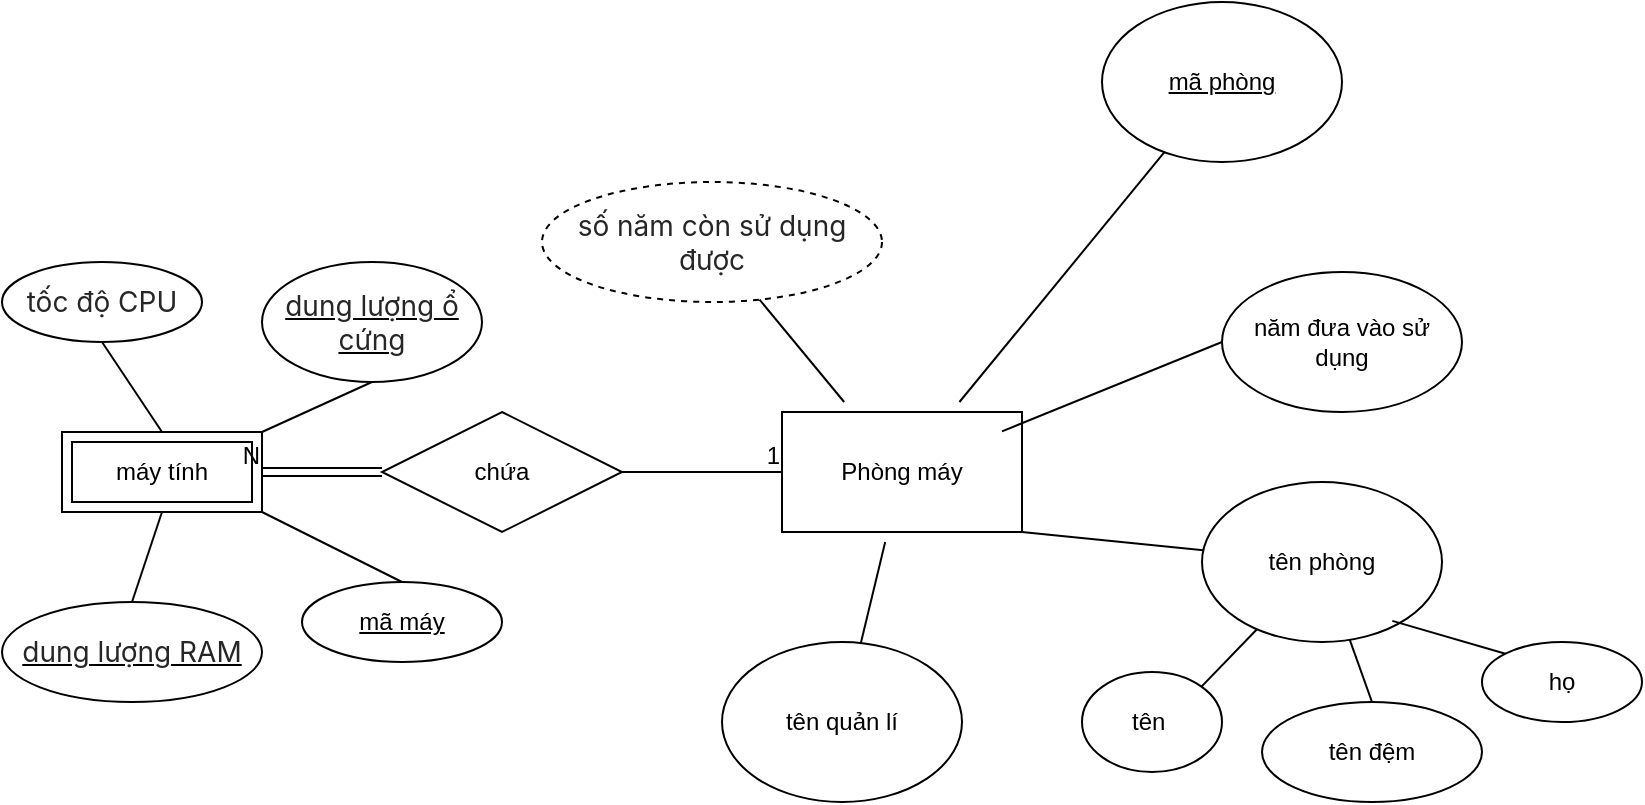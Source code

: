 <mxfile version="26.1.1">
  <diagram name="Page-1" id="qhgoGy7bYhkN9zKAqpuB">
    <mxGraphModel dx="1050" dy="557" grid="1" gridSize="10" guides="1" tooltips="1" connect="1" arrows="1" fold="1" page="1" pageScale="1" pageWidth="850" pageHeight="1100" math="0" shadow="0">
      <root>
        <mxCell id="0" />
        <mxCell id="1" parent="0" />
        <mxCell id="I1_2ZgMA4ZxC9SnLvwjF-6" value="" style="group" vertex="1" connectable="0" parent="1">
          <mxGeometry x="400" y="350" width="120" height="70" as="geometry" />
        </mxCell>
        <mxCell id="I1_2ZgMA4ZxC9SnLvwjF-1" value="" style="rounded=0;whiteSpace=wrap;html=1;" vertex="1" parent="I1_2ZgMA4ZxC9SnLvwjF-6">
          <mxGeometry y="5" width="120" height="60" as="geometry" />
        </mxCell>
        <mxCell id="I1_2ZgMA4ZxC9SnLvwjF-2" value="Phòng máy" style="text;html=1;align=center;verticalAlign=middle;whiteSpace=wrap;rounded=0;" vertex="1" parent="I1_2ZgMA4ZxC9SnLvwjF-6">
          <mxGeometry x="10" width="100" height="70" as="geometry" />
        </mxCell>
        <mxCell id="I1_2ZgMA4ZxC9SnLvwjF-8" value="" style="endArrow=none;html=1;rounded=0;" edge="1" parent="1" source="I1_2ZgMA4ZxC9SnLvwjF-2" target="I1_2ZgMA4ZxC9SnLvwjF-7">
          <mxGeometry width="50" height="50" relative="1" as="geometry">
            <mxPoint x="460" y="260" as="sourcePoint" />
            <mxPoint x="290" y="250" as="targetPoint" />
          </mxGeometry>
        </mxCell>
        <mxCell id="I1_2ZgMA4ZxC9SnLvwjF-11" value="năm đưa vào sử dụng" style="ellipse;whiteSpace=wrap;html=1;container=1;" vertex="1" parent="1">
          <mxGeometry x="620" y="285" width="120" height="70" as="geometry">
            <mxRectangle x="320" y="280" width="160" height="30" as="alternateBounds" />
          </mxGeometry>
        </mxCell>
        <mxCell id="I1_2ZgMA4ZxC9SnLvwjF-12" value="" style="endArrow=none;html=1;rounded=0;entryX=0;entryY=0.5;entryDx=0;entryDy=0;" edge="1" parent="1" source="I1_2ZgMA4ZxC9SnLvwjF-2" target="I1_2ZgMA4ZxC9SnLvwjF-11">
          <mxGeometry width="50" height="50" relative="1" as="geometry">
            <mxPoint x="240" y="330" as="sourcePoint" />
            <mxPoint x="310" y="310" as="targetPoint" />
          </mxGeometry>
        </mxCell>
        <mxCell id="I1_2ZgMA4ZxC9SnLvwjF-13" value="" style="group" vertex="1" connectable="0" parent="1">
          <mxGeometry x="560" y="150" width="120" height="80" as="geometry" />
        </mxCell>
        <mxCell id="I1_2ZgMA4ZxC9SnLvwjF-7" value="" style="ellipse;whiteSpace=wrap;html=1;" vertex="1" parent="I1_2ZgMA4ZxC9SnLvwjF-13">
          <mxGeometry width="120" height="80" as="geometry" />
        </mxCell>
        <mxCell id="I1_2ZgMA4ZxC9SnLvwjF-9" value="&lt;u&gt;mã phòng&lt;/u&gt;" style="text;html=1;align=center;verticalAlign=middle;whiteSpace=wrap;rounded=0;" vertex="1" parent="I1_2ZgMA4ZxC9SnLvwjF-13">
          <mxGeometry x="30" y="25" width="60" height="30" as="geometry" />
        </mxCell>
        <mxCell id="I1_2ZgMA4ZxC9SnLvwjF-15" value="" style="endArrow=none;html=1;rounded=0;exitX=1;exitY=1;exitDx=0;exitDy=0;" edge="1" parent="1" source="I1_2ZgMA4ZxC9SnLvwjF-1" target="I1_2ZgMA4ZxC9SnLvwjF-14">
          <mxGeometry width="50" height="50" relative="1" as="geometry">
            <mxPoint x="220" y="430" as="sourcePoint" />
            <mxPoint x="270" y="380" as="targetPoint" />
          </mxGeometry>
        </mxCell>
        <mxCell id="I1_2ZgMA4ZxC9SnLvwjF-17" value="" style="group" vertex="1" connectable="0" parent="1">
          <mxGeometry x="610" y="390" width="120" height="80" as="geometry" />
        </mxCell>
        <mxCell id="I1_2ZgMA4ZxC9SnLvwjF-14" value="" style="ellipse;whiteSpace=wrap;html=1;" vertex="1" parent="I1_2ZgMA4ZxC9SnLvwjF-17">
          <mxGeometry width="120" height="80" as="geometry" />
        </mxCell>
        <mxCell id="I1_2ZgMA4ZxC9SnLvwjF-16" value="tên phòng" style="text;html=1;align=center;verticalAlign=middle;whiteSpace=wrap;rounded=0;" vertex="1" parent="I1_2ZgMA4ZxC9SnLvwjF-17">
          <mxGeometry x="30" y="25" width="60" height="30" as="geometry" />
        </mxCell>
        <mxCell id="I1_2ZgMA4ZxC9SnLvwjF-20" value="" style="endArrow=none;html=1;rounded=0;" edge="1" parent="1" source="I1_2ZgMA4ZxC9SnLvwjF-18" target="I1_2ZgMA4ZxC9SnLvwjF-2">
          <mxGeometry width="50" height="50" relative="1" as="geometry">
            <mxPoint x="190" y="440" as="sourcePoint" />
            <mxPoint x="180" y="370" as="targetPoint" />
          </mxGeometry>
        </mxCell>
        <mxCell id="I1_2ZgMA4ZxC9SnLvwjF-24" value="" style="group" vertex="1" connectable="0" parent="1">
          <mxGeometry x="370" y="470" width="120" height="80" as="geometry" />
        </mxCell>
        <mxCell id="I1_2ZgMA4ZxC9SnLvwjF-18" value="" style="ellipse;whiteSpace=wrap;html=1;" vertex="1" parent="I1_2ZgMA4ZxC9SnLvwjF-24">
          <mxGeometry width="120" height="80" as="geometry" />
        </mxCell>
        <mxCell id="I1_2ZgMA4ZxC9SnLvwjF-19" value="tên quản lí" style="text;html=1;align=center;verticalAlign=middle;whiteSpace=wrap;rounded=0;" vertex="1" parent="I1_2ZgMA4ZxC9SnLvwjF-24">
          <mxGeometry x="30" y="25" width="60" height="30" as="geometry" />
        </mxCell>
        <mxCell id="I1_2ZgMA4ZxC9SnLvwjF-26" value="tên&amp;nbsp;" style="ellipse;whiteSpace=wrap;html=1;" vertex="1" parent="1">
          <mxGeometry x="550" y="485" width="70" height="50" as="geometry" />
        </mxCell>
        <mxCell id="I1_2ZgMA4ZxC9SnLvwjF-27" value="" style="endArrow=none;html=1;rounded=0;entryX=1;entryY=0;entryDx=0;entryDy=0;" edge="1" parent="1" source="I1_2ZgMA4ZxC9SnLvwjF-14" target="I1_2ZgMA4ZxC9SnLvwjF-26">
          <mxGeometry width="50" height="50" relative="1" as="geometry">
            <mxPoint x="400" y="470" as="sourcePoint" />
            <mxPoint x="450" y="420" as="targetPoint" />
          </mxGeometry>
        </mxCell>
        <mxCell id="I1_2ZgMA4ZxC9SnLvwjF-29" value="tên đệm" style="ellipse;whiteSpace=wrap;html=1;" vertex="1" parent="1">
          <mxGeometry x="640" y="500" width="110" height="50" as="geometry" />
        </mxCell>
        <mxCell id="I1_2ZgMA4ZxC9SnLvwjF-30" value="" style="endArrow=none;html=1;rounded=0;entryX=0.5;entryY=0;entryDx=0;entryDy=0;" edge="1" parent="1" source="I1_2ZgMA4ZxC9SnLvwjF-14" target="I1_2ZgMA4ZxC9SnLvwjF-29">
          <mxGeometry width="50" height="50" relative="1" as="geometry">
            <mxPoint x="400" y="470" as="sourcePoint" />
            <mxPoint x="450" y="420" as="targetPoint" />
          </mxGeometry>
        </mxCell>
        <mxCell id="I1_2ZgMA4ZxC9SnLvwjF-31" value="họ" style="ellipse;whiteSpace=wrap;html=1;" vertex="1" parent="1">
          <mxGeometry x="750" y="470" width="80" height="40" as="geometry" />
        </mxCell>
        <mxCell id="I1_2ZgMA4ZxC9SnLvwjF-32" value="" style="endArrow=none;html=1;rounded=0;entryX=0;entryY=0;entryDx=0;entryDy=0;exitX=0.793;exitY=0.868;exitDx=0;exitDy=0;exitPerimeter=0;" edge="1" parent="1" source="I1_2ZgMA4ZxC9SnLvwjF-14" target="I1_2ZgMA4ZxC9SnLvwjF-31">
          <mxGeometry width="50" height="50" relative="1" as="geometry">
            <mxPoint x="400" y="470" as="sourcePoint" />
            <mxPoint x="450" y="420" as="targetPoint" />
          </mxGeometry>
        </mxCell>
        <mxCell id="I1_2ZgMA4ZxC9SnLvwjF-33" value="&lt;span style=&quot;color: rgba(0, 0, 0, 0.85); font-family: -apple-system, BlinkMacSystemFont, &amp;quot;Segoe UI&amp;quot;, Roboto, &amp;quot;Helvetica Neue&amp;quot;, Arial, &amp;quot;Noto Sans&amp;quot;, sans-serif, &amp;quot;Apple Color Emoji&amp;quot;, &amp;quot;Segoe UI Emoji&amp;quot;, &amp;quot;Segoe UI Symbol&amp;quot;, &amp;quot;Noto Color Emoji&amp;quot;; font-size: 14px; text-align: start; background-color: rgb(255, 255, 255);&quot;&gt;số năm còn sử dụng được&lt;/span&gt;" style="ellipse;whiteSpace=wrap;html=1;align=center;dashed=1;" vertex="1" parent="1">
          <mxGeometry x="280" y="240" width="170" height="60" as="geometry" />
        </mxCell>
        <mxCell id="I1_2ZgMA4ZxC9SnLvwjF-34" value="" style="endArrow=none;html=1;rounded=0;" edge="1" parent="1" source="I1_2ZgMA4ZxC9SnLvwjF-33" target="I1_2ZgMA4ZxC9SnLvwjF-2">
          <mxGeometry relative="1" as="geometry">
            <mxPoint x="340" y="440" as="sourcePoint" />
            <mxPoint x="500" y="440" as="targetPoint" />
          </mxGeometry>
        </mxCell>
        <mxCell id="I1_2ZgMA4ZxC9SnLvwjF-35" value="chứa" style="shape=rhombus;perimeter=rhombusPerimeter;whiteSpace=wrap;html=1;align=center;" vertex="1" parent="1">
          <mxGeometry x="200" y="355" width="120" height="60" as="geometry" />
        </mxCell>
        <mxCell id="I1_2ZgMA4ZxC9SnLvwjF-37" value="máy tính" style="shape=ext;margin=3;double=1;whiteSpace=wrap;html=1;align=center;" vertex="1" parent="1">
          <mxGeometry x="40" y="365" width="100" height="40" as="geometry" />
        </mxCell>
        <mxCell id="I1_2ZgMA4ZxC9SnLvwjF-40" value="&lt;span style=&quot;color: rgba(0, 0, 0, 0.85); font-family: -apple-system, BlinkMacSystemFont, &amp;quot;Segoe UI&amp;quot;, Roboto, &amp;quot;Helvetica Neue&amp;quot;, Arial, &amp;quot;Noto Sans&amp;quot;, sans-serif, &amp;quot;Apple Color Emoji&amp;quot;, &amp;quot;Segoe UI Emoji&amp;quot;, &amp;quot;Segoe UI Symbol&amp;quot;, &amp;quot;Noto Color Emoji&amp;quot;; font-size: 14px; text-align: start; background-color: rgb(255, 255, 255);&quot;&gt;tốc độ CPU&lt;/span&gt;" style="ellipse;whiteSpace=wrap;html=1;align=center;" vertex="1" parent="1">
          <mxGeometry x="10" y="280" width="100" height="40" as="geometry" />
        </mxCell>
        <mxCell id="I1_2ZgMA4ZxC9SnLvwjF-49" value="" style="endArrow=none;html=1;rounded=0;exitX=1;exitY=0.5;exitDx=0;exitDy=0;entryX=0;entryY=0.5;entryDx=0;entryDy=0;" edge="1" parent="1" source="I1_2ZgMA4ZxC9SnLvwjF-35" target="I1_2ZgMA4ZxC9SnLvwjF-1">
          <mxGeometry relative="1" as="geometry">
            <mxPoint x="250" y="490" as="sourcePoint" />
            <mxPoint x="320" y="489.5" as="targetPoint" />
          </mxGeometry>
        </mxCell>
        <mxCell id="I1_2ZgMA4ZxC9SnLvwjF-50" value="1" style="resizable=0;html=1;whiteSpace=wrap;align=right;verticalAlign=bottom;" connectable="0" vertex="1" parent="I1_2ZgMA4ZxC9SnLvwjF-49">
          <mxGeometry x="1" relative="1" as="geometry" />
        </mxCell>
        <mxCell id="I1_2ZgMA4ZxC9SnLvwjF-51" value="" style="endArrow=none;html=1;rounded=0;exitX=0.5;exitY=1;exitDx=0;exitDy=0;entryX=0.5;entryY=0;entryDx=0;entryDy=0;" edge="1" parent="1" source="I1_2ZgMA4ZxC9SnLvwjF-40" target="I1_2ZgMA4ZxC9SnLvwjF-37">
          <mxGeometry relative="1" as="geometry">
            <mxPoint x="60" y="330" as="sourcePoint" />
            <mxPoint x="220" y="330" as="targetPoint" />
          </mxGeometry>
        </mxCell>
        <mxCell id="I1_2ZgMA4ZxC9SnLvwjF-52" value="mã máy" style="ellipse;whiteSpace=wrap;html=1;align=center;fontStyle=4;" vertex="1" parent="1">
          <mxGeometry x="160" y="440" width="100" height="40" as="geometry" />
        </mxCell>
        <mxCell id="I1_2ZgMA4ZxC9SnLvwjF-53" value="" style="endArrow=none;html=1;rounded=0;exitX=1;exitY=1;exitDx=0;exitDy=0;entryX=0.5;entryY=0;entryDx=0;entryDy=0;" edge="1" parent="1" source="I1_2ZgMA4ZxC9SnLvwjF-37" target="I1_2ZgMA4ZxC9SnLvwjF-52">
          <mxGeometry relative="1" as="geometry">
            <mxPoint x="340" y="440" as="sourcePoint" />
            <mxPoint x="500" y="440" as="targetPoint" />
          </mxGeometry>
        </mxCell>
        <mxCell id="I1_2ZgMA4ZxC9SnLvwjF-54" value="&lt;span style=&quot;color: rgba(0, 0, 0, 0.85); font-family: -apple-system, BlinkMacSystemFont, &amp;quot;Segoe UI&amp;quot;, Roboto, &amp;quot;Helvetica Neue&amp;quot;, Arial, &amp;quot;Noto Sans&amp;quot;, sans-serif, &amp;quot;Apple Color Emoji&amp;quot;, &amp;quot;Segoe UI Emoji&amp;quot;, &amp;quot;Segoe UI Symbol&amp;quot;, &amp;quot;Noto Color Emoji&amp;quot;; font-size: 14px; text-align: start; background-color: rgb(255, 255, 255);&quot;&gt;dung lượng RAM&lt;/span&gt;" style="ellipse;whiteSpace=wrap;html=1;align=center;fontStyle=4;" vertex="1" parent="1">
          <mxGeometry x="10" y="450" width="130" height="50" as="geometry" />
        </mxCell>
        <mxCell id="I1_2ZgMA4ZxC9SnLvwjF-55" value="" style="endArrow=none;html=1;rounded=0;exitX=0.5;exitY=1;exitDx=0;exitDy=0;entryX=0.5;entryY=0;entryDx=0;entryDy=0;" edge="1" parent="1" source="I1_2ZgMA4ZxC9SnLvwjF-37" target="I1_2ZgMA4ZxC9SnLvwjF-54">
          <mxGeometry relative="1" as="geometry">
            <mxPoint x="340" y="440" as="sourcePoint" />
            <mxPoint x="500" y="440" as="targetPoint" />
          </mxGeometry>
        </mxCell>
        <mxCell id="I1_2ZgMA4ZxC9SnLvwjF-56" value="&lt;span style=&quot;color: rgba(0, 0, 0, 0.85); font-family: -apple-system, BlinkMacSystemFont, &amp;quot;Segoe UI&amp;quot;, Roboto, &amp;quot;Helvetica Neue&amp;quot;, Arial, &amp;quot;Noto Sans&amp;quot;, sans-serif, &amp;quot;Apple Color Emoji&amp;quot;, &amp;quot;Segoe UI Emoji&amp;quot;, &amp;quot;Segoe UI Symbol&amp;quot;, &amp;quot;Noto Color Emoji&amp;quot;; font-size: 14px; text-align: start; background-color: rgb(255, 255, 255);&quot;&gt;dung lượng ổ cứng&lt;/span&gt;" style="ellipse;whiteSpace=wrap;html=1;align=center;fontStyle=4;" vertex="1" parent="1">
          <mxGeometry x="140" y="280" width="110" height="60" as="geometry" />
        </mxCell>
        <mxCell id="I1_2ZgMA4ZxC9SnLvwjF-57" value="" style="endArrow=none;html=1;rounded=0;exitX=1;exitY=0;exitDx=0;exitDy=0;entryX=0.5;entryY=1;entryDx=0;entryDy=0;" edge="1" parent="1" source="I1_2ZgMA4ZxC9SnLvwjF-37" target="I1_2ZgMA4ZxC9SnLvwjF-56">
          <mxGeometry relative="1" as="geometry">
            <mxPoint x="340" y="440" as="sourcePoint" />
            <mxPoint x="500" y="440" as="targetPoint" />
            <Array as="points" />
          </mxGeometry>
        </mxCell>
        <mxCell id="I1_2ZgMA4ZxC9SnLvwjF-58" value="" style="shape=link;html=1;rounded=0;entryX=1;entryY=0.5;entryDx=0;entryDy=0;" edge="1" parent="1" source="I1_2ZgMA4ZxC9SnLvwjF-35" target="I1_2ZgMA4ZxC9SnLvwjF-37">
          <mxGeometry relative="1" as="geometry">
            <mxPoint x="190" y="420" as="sourcePoint" />
            <mxPoint x="350" y="420" as="targetPoint" />
          </mxGeometry>
        </mxCell>
        <mxCell id="I1_2ZgMA4ZxC9SnLvwjF-59" value="N" style="resizable=0;html=1;whiteSpace=wrap;align=right;verticalAlign=bottom;" connectable="0" vertex="1" parent="I1_2ZgMA4ZxC9SnLvwjF-58">
          <mxGeometry x="1" relative="1" as="geometry" />
        </mxCell>
      </root>
    </mxGraphModel>
  </diagram>
</mxfile>

